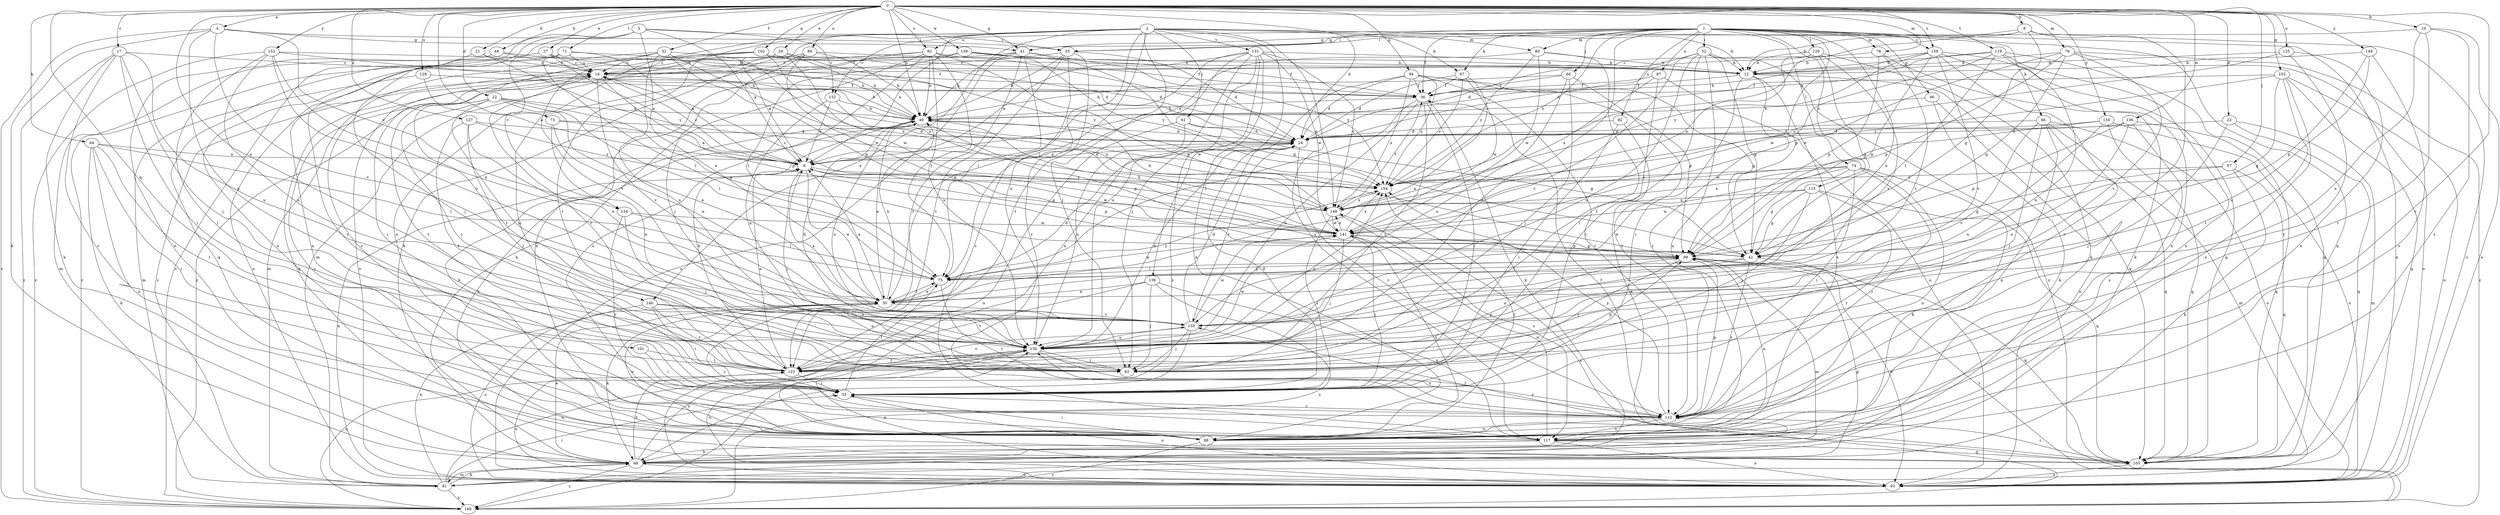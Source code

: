 strict digraph  {
0;
1;
2;
3;
4;
6;
8;
10;
12;
17;
18;
21;
22;
23;
24;
27;
29;
30;
32;
36;
41;
42;
48;
49;
52;
53;
55;
57;
60;
61;
62;
64;
66;
67;
68;
71;
73;
74;
75;
76;
78;
80;
81;
82;
87;
88;
89;
92;
93;
94;
96;
99;
101;
102;
103;
105;
112;
115;
117;
119;
120;
123;
125;
127;
129;
130;
131;
132;
134;
135;
136;
138;
139;
141;
146;
148;
149;
150;
153;
154;
159;
160;
0 -> 4  [label=a];
0 -> 8  [label=b];
0 -> 10  [label=b];
0 -> 17  [label=c];
0 -> 21  [label=d];
0 -> 22  [label=d];
0 -> 23  [label=d];
0 -> 24  [label=d];
0 -> 27  [label=e];
0 -> 29  [label=e];
0 -> 32  [label=f];
0 -> 41  [label=g];
0 -> 48  [label=h];
0 -> 49  [label=h];
0 -> 57  [label=j];
0 -> 64  [label=k];
0 -> 71  [label=l];
0 -> 73  [label=l];
0 -> 76  [label=m];
0 -> 78  [label=m];
0 -> 89  [label=o];
0 -> 92  [label=o];
0 -> 94  [label=p];
0 -> 101  [label=q];
0 -> 102  [label=q];
0 -> 103  [label=q];
0 -> 112  [label=r];
0 -> 119  [label=t];
0 -> 125  [label=u];
0 -> 127  [label=u];
0 -> 129  [label=u];
0 -> 136  [label=w];
0 -> 138  [label=w];
0 -> 146  [label=x];
0 -> 149  [label=y];
0 -> 150  [label=y];
0 -> 153  [label=y];
0 -> 159  [label=z];
1 -> 30  [label=e];
1 -> 36  [label=f];
1 -> 41  [label=g];
1 -> 52  [label=i];
1 -> 53  [label=i];
1 -> 60  [label=j];
1 -> 66  [label=k];
1 -> 67  [label=k];
1 -> 74  [label=l];
1 -> 78  [label=m];
1 -> 80  [label=m];
1 -> 82  [label=n];
1 -> 87  [label=n];
1 -> 92  [label=o];
1 -> 93  [label=o];
1 -> 96  [label=p];
1 -> 99  [label=p];
1 -> 105  [label=q];
1 -> 115  [label=s];
1 -> 120  [label=t];
1 -> 123  [label=t];
1 -> 154  [label=y];
1 -> 159  [label=z];
2 -> 6  [label=a];
2 -> 12  [label=b];
2 -> 61  [label=j];
2 -> 62  [label=j];
2 -> 67  [label=k];
2 -> 68  [label=k];
2 -> 75  [label=l];
2 -> 80  [label=m];
2 -> 81  [label=m];
2 -> 88  [label=n];
2 -> 117  [label=s];
2 -> 130  [label=u];
2 -> 131  [label=v];
2 -> 132  [label=v];
2 -> 139  [label=w];
2 -> 146  [label=x];
3 -> 6  [label=a];
3 -> 30  [label=e];
3 -> 53  [label=i];
3 -> 117  [label=s];
3 -> 132  [label=v];
3 -> 134  [label=v];
3 -> 160  [label=z];
4 -> 41  [label=g];
4 -> 53  [label=i];
4 -> 68  [label=k];
4 -> 130  [label=u];
4 -> 134  [label=v];
4 -> 135  [label=v];
4 -> 160  [label=z];
6 -> 18  [label=c];
6 -> 24  [label=d];
6 -> 30  [label=e];
6 -> 62  [label=j];
6 -> 99  [label=p];
6 -> 141  [label=w];
6 -> 154  [label=y];
8 -> 12  [label=b];
8 -> 41  [label=g];
8 -> 42  [label=g];
8 -> 93  [label=o];
8 -> 123  [label=t];
8 -> 154  [label=y];
10 -> 53  [label=i];
10 -> 93  [label=o];
10 -> 112  [label=r];
10 -> 117  [label=s];
10 -> 130  [label=u];
12 -> 36  [label=f];
12 -> 55  [label=i];
12 -> 105  [label=q];
12 -> 112  [label=r];
12 -> 117  [label=s];
17 -> 18  [label=c];
17 -> 55  [label=i];
17 -> 62  [label=j];
17 -> 68  [label=k];
17 -> 117  [label=s];
17 -> 130  [label=u];
17 -> 160  [label=z];
18 -> 36  [label=f];
18 -> 49  [label=h];
18 -> 55  [label=i];
18 -> 99  [label=p];
18 -> 105  [label=q];
18 -> 123  [label=t];
18 -> 135  [label=v];
21 -> 18  [label=c];
21 -> 62  [label=j];
21 -> 154  [label=y];
22 -> 30  [label=e];
22 -> 42  [label=g];
22 -> 49  [label=h];
22 -> 62  [label=j];
22 -> 75  [label=l];
22 -> 117  [label=s];
22 -> 123  [label=t];
22 -> 130  [label=u];
23 -> 24  [label=d];
23 -> 62  [label=j];
23 -> 81  [label=m];
23 -> 105  [label=q];
24 -> 6  [label=a];
24 -> 112  [label=r];
24 -> 135  [label=v];
27 -> 6  [label=a];
27 -> 18  [label=c];
27 -> 36  [label=f];
27 -> 105  [label=q];
29 -> 6  [label=a];
29 -> 18  [label=c];
29 -> 49  [label=h];
29 -> 123  [label=t];
29 -> 148  [label=x];
29 -> 154  [label=y];
30 -> 6  [label=a];
30 -> 24  [label=d];
30 -> 49  [label=h];
30 -> 68  [label=k];
30 -> 75  [label=l];
30 -> 117  [label=s];
30 -> 135  [label=v];
30 -> 154  [label=y];
32 -> 18  [label=c];
32 -> 42  [label=g];
32 -> 81  [label=m];
32 -> 93  [label=o];
32 -> 130  [label=u];
32 -> 141  [label=w];
32 -> 148  [label=x];
36 -> 49  [label=h];
36 -> 55  [label=i];
36 -> 68  [label=k];
36 -> 75  [label=l];
36 -> 123  [label=t];
36 -> 130  [label=u];
41 -> 18  [label=c];
41 -> 42  [label=g];
41 -> 49  [label=h];
41 -> 75  [label=l];
41 -> 93  [label=o];
41 -> 123  [label=t];
41 -> 154  [label=y];
42 -> 75  [label=l];
42 -> 112  [label=r];
42 -> 130  [label=u];
42 -> 160  [label=z];
48 -> 18  [label=c];
48 -> 49  [label=h];
48 -> 81  [label=m];
48 -> 88  [label=n];
49 -> 24  [label=d];
49 -> 30  [label=e];
49 -> 99  [label=p];
49 -> 130  [label=u];
52 -> 12  [label=b];
52 -> 24  [label=d];
52 -> 42  [label=g];
52 -> 88  [label=n];
52 -> 123  [label=t];
52 -> 130  [label=u];
52 -> 135  [label=v];
52 -> 160  [label=z];
53 -> 18  [label=c];
53 -> 24  [label=d];
53 -> 49  [label=h];
53 -> 112  [label=r];
53 -> 117  [label=s];
53 -> 123  [label=t];
55 -> 24  [label=d];
55 -> 75  [label=l];
55 -> 93  [label=o];
55 -> 112  [label=r];
57 -> 42  [label=g];
57 -> 68  [label=k];
57 -> 105  [label=q];
57 -> 154  [label=y];
60 -> 36  [label=f];
60 -> 49  [label=h];
60 -> 62  [label=j];
60 -> 112  [label=r];
60 -> 130  [label=u];
61 -> 24  [label=d];
61 -> 42  [label=g];
61 -> 93  [label=o];
61 -> 130  [label=u];
62 -> 18  [label=c];
62 -> 99  [label=p];
64 -> 6  [label=a];
64 -> 55  [label=i];
64 -> 68  [label=k];
64 -> 75  [label=l];
64 -> 88  [label=n];
64 -> 123  [label=t];
66 -> 24  [label=d];
66 -> 62  [label=j];
66 -> 81  [label=m];
66 -> 88  [label=n];
66 -> 93  [label=o];
66 -> 105  [label=q];
66 -> 135  [label=v];
67 -> 24  [label=d];
67 -> 30  [label=e];
67 -> 36  [label=f];
67 -> 141  [label=w];
67 -> 154  [label=y];
68 -> 30  [label=e];
68 -> 81  [label=m];
68 -> 93  [label=o];
68 -> 123  [label=t];
68 -> 130  [label=u];
68 -> 160  [label=z];
71 -> 6  [label=a];
71 -> 18  [label=c];
71 -> 24  [label=d];
71 -> 75  [label=l];
71 -> 93  [label=o];
71 -> 160  [label=z];
73 -> 6  [label=a];
73 -> 24  [label=d];
73 -> 30  [label=e];
73 -> 130  [label=u];
74 -> 30  [label=e];
74 -> 42  [label=g];
74 -> 55  [label=i];
74 -> 68  [label=k];
74 -> 88  [label=n];
74 -> 112  [label=r];
74 -> 148  [label=x];
74 -> 154  [label=y];
75 -> 30  [label=e];
75 -> 99  [label=p];
75 -> 112  [label=r];
75 -> 141  [label=w];
76 -> 12  [label=b];
76 -> 42  [label=g];
76 -> 93  [label=o];
76 -> 99  [label=p];
76 -> 135  [label=v];
76 -> 141  [label=w];
76 -> 160  [label=z];
78 -> 18  [label=c];
78 -> 68  [label=k];
78 -> 99  [label=p];
78 -> 135  [label=v];
80 -> 6  [label=a];
80 -> 12  [label=b];
80 -> 55  [label=i];
80 -> 141  [label=w];
80 -> 154  [label=y];
81 -> 18  [label=c];
81 -> 30  [label=e];
81 -> 55  [label=i];
81 -> 68  [label=k];
81 -> 99  [label=p];
81 -> 130  [label=u];
81 -> 160  [label=z];
82 -> 24  [label=d];
82 -> 55  [label=i];
82 -> 68  [label=k];
87 -> 36  [label=f];
87 -> 55  [label=i];
87 -> 93  [label=o];
87 -> 148  [label=x];
88 -> 30  [label=e];
88 -> 49  [label=h];
88 -> 55  [label=i];
88 -> 154  [label=y];
88 -> 160  [label=z];
89 -> 12  [label=b];
89 -> 49  [label=h];
89 -> 55  [label=i];
89 -> 62  [label=j];
89 -> 141  [label=w];
89 -> 160  [label=z];
92 -> 18  [label=c];
92 -> 49  [label=h];
92 -> 68  [label=k];
92 -> 75  [label=l];
92 -> 88  [label=n];
92 -> 99  [label=p];
92 -> 117  [label=s];
92 -> 130  [label=u];
92 -> 148  [label=x];
93 -> 6  [label=a];
93 -> 130  [label=u];
94 -> 24  [label=d];
94 -> 36  [label=f];
94 -> 42  [label=g];
94 -> 88  [label=n];
94 -> 99  [label=p];
94 -> 112  [label=r];
94 -> 148  [label=x];
94 -> 154  [label=y];
96 -> 49  [label=h];
96 -> 68  [label=k];
96 -> 93  [label=o];
99 -> 62  [label=j];
99 -> 75  [label=l];
99 -> 81  [label=m];
99 -> 88  [label=n];
99 -> 93  [label=o];
99 -> 105  [label=q];
101 -> 55  [label=i];
101 -> 123  [label=t];
102 -> 12  [label=b];
102 -> 18  [label=c];
102 -> 24  [label=d];
102 -> 36  [label=f];
102 -> 88  [label=n];
102 -> 135  [label=v];
102 -> 154  [label=y];
103 -> 36  [label=f];
103 -> 42  [label=g];
103 -> 93  [label=o];
103 -> 105  [label=q];
103 -> 117  [label=s];
103 -> 123  [label=t];
103 -> 154  [label=y];
105 -> 36  [label=f];
105 -> 49  [label=h];
105 -> 93  [label=o];
105 -> 112  [label=r];
105 -> 135  [label=v];
112 -> 18  [label=c];
112 -> 88  [label=n];
112 -> 99  [label=p];
112 -> 117  [label=s];
112 -> 130  [label=u];
112 -> 154  [label=y];
115 -> 42  [label=g];
115 -> 62  [label=j];
115 -> 105  [label=q];
115 -> 112  [label=r];
115 -> 141  [label=w];
115 -> 148  [label=x];
117 -> 68  [label=k];
117 -> 93  [label=o];
117 -> 105  [label=q];
117 -> 141  [label=w];
119 -> 12  [label=b];
119 -> 49  [label=h];
119 -> 75  [label=l];
119 -> 88  [label=n];
119 -> 105  [label=q];
119 -> 130  [label=u];
119 -> 141  [label=w];
120 -> 12  [label=b];
120 -> 24  [label=d];
120 -> 42  [label=g];
120 -> 68  [label=k];
120 -> 135  [label=v];
120 -> 148  [label=x];
123 -> 6  [label=a];
123 -> 49  [label=h];
123 -> 55  [label=i];
123 -> 93  [label=o];
123 -> 99  [label=p];
123 -> 135  [label=v];
125 -> 12  [label=b];
125 -> 88  [label=n];
125 -> 112  [label=r];
125 -> 148  [label=x];
127 -> 24  [label=d];
127 -> 30  [label=e];
127 -> 62  [label=j];
127 -> 123  [label=t];
127 -> 154  [label=y];
129 -> 6  [label=a];
129 -> 36  [label=f];
129 -> 81  [label=m];
130 -> 24  [label=d];
130 -> 49  [label=h];
130 -> 62  [label=j];
130 -> 93  [label=o];
130 -> 112  [label=r];
130 -> 123  [label=t];
130 -> 141  [label=w];
130 -> 154  [label=y];
131 -> 6  [label=a];
131 -> 12  [label=b];
131 -> 30  [label=e];
131 -> 62  [label=j];
131 -> 88  [label=n];
131 -> 123  [label=t];
131 -> 130  [label=u];
131 -> 141  [label=w];
131 -> 148  [label=x];
131 -> 160  [label=z];
132 -> 6  [label=a];
132 -> 49  [label=h];
132 -> 130  [label=u];
132 -> 148  [label=x];
134 -> 62  [label=j];
134 -> 75  [label=l];
134 -> 112  [label=r];
134 -> 141  [label=w];
135 -> 6  [label=a];
135 -> 24  [label=d];
135 -> 62  [label=j];
135 -> 68  [label=k];
135 -> 130  [label=u];
135 -> 141  [label=w];
136 -> 24  [label=d];
136 -> 99  [label=p];
136 -> 105  [label=q];
136 -> 117  [label=s];
136 -> 130  [label=u];
138 -> 12  [label=b];
138 -> 36  [label=f];
138 -> 75  [label=l];
138 -> 88  [label=n];
138 -> 154  [label=y];
139 -> 30  [label=e];
139 -> 62  [label=j];
139 -> 117  [label=s];
139 -> 123  [label=t];
139 -> 160  [label=z];
141 -> 6  [label=a];
141 -> 42  [label=g];
141 -> 49  [label=h];
141 -> 55  [label=i];
141 -> 62  [label=j];
141 -> 88  [label=n];
141 -> 99  [label=p];
141 -> 148  [label=x];
141 -> 154  [label=y];
146 -> 55  [label=i];
146 -> 93  [label=o];
146 -> 123  [label=t];
146 -> 130  [label=u];
146 -> 135  [label=v];
148 -> 18  [label=c];
148 -> 36  [label=f];
148 -> 49  [label=h];
148 -> 55  [label=i];
148 -> 117  [label=s];
148 -> 141  [label=w];
149 -> 12  [label=b];
149 -> 99  [label=p];
149 -> 117  [label=s];
149 -> 130  [label=u];
150 -> 24  [label=d];
150 -> 93  [label=o];
150 -> 105  [label=q];
150 -> 130  [label=u];
150 -> 141  [label=w];
153 -> 12  [label=b];
153 -> 30  [label=e];
153 -> 49  [label=h];
153 -> 55  [label=i];
153 -> 130  [label=u];
153 -> 135  [label=v];
153 -> 160  [label=z];
154 -> 148  [label=x];
159 -> 12  [label=b];
159 -> 49  [label=h];
159 -> 88  [label=n];
159 -> 99  [label=p];
159 -> 105  [label=q];
159 -> 112  [label=r];
159 -> 135  [label=v];
159 -> 154  [label=y];
160 -> 130  [label=u];
160 -> 148  [label=x];
}
